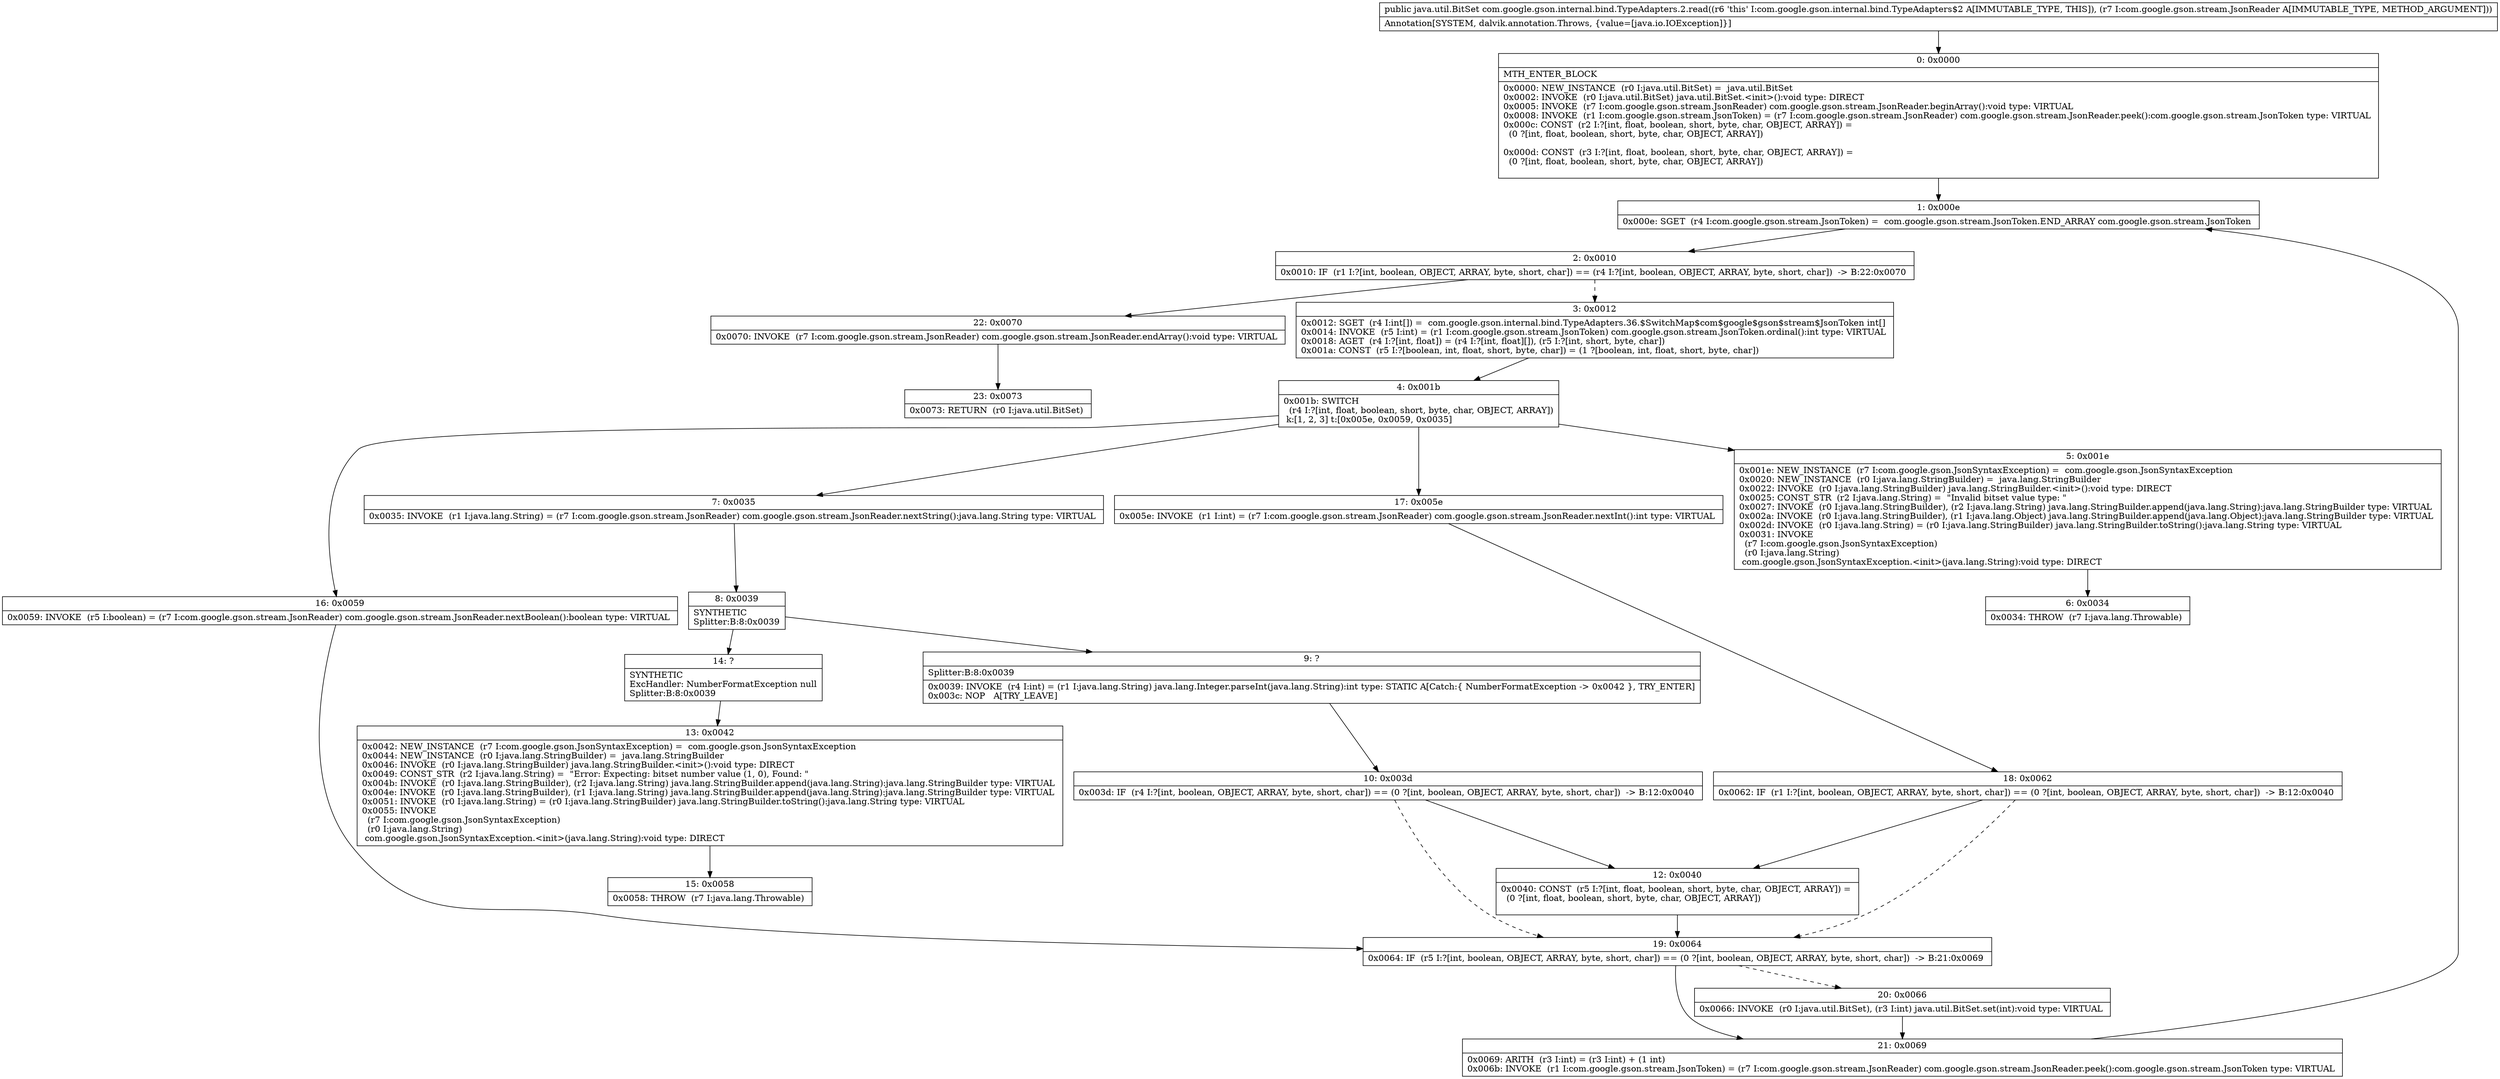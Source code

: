 digraph "CFG forcom.google.gson.internal.bind.TypeAdapters.2.read(Lcom\/google\/gson\/stream\/JsonReader;)Ljava\/util\/BitSet;" {
Node_0 [shape=record,label="{0\:\ 0x0000|MTH_ENTER_BLOCK\l|0x0000: NEW_INSTANCE  (r0 I:java.util.BitSet) =  java.util.BitSet \l0x0002: INVOKE  (r0 I:java.util.BitSet) java.util.BitSet.\<init\>():void type: DIRECT \l0x0005: INVOKE  (r7 I:com.google.gson.stream.JsonReader) com.google.gson.stream.JsonReader.beginArray():void type: VIRTUAL \l0x0008: INVOKE  (r1 I:com.google.gson.stream.JsonToken) = (r7 I:com.google.gson.stream.JsonReader) com.google.gson.stream.JsonReader.peek():com.google.gson.stream.JsonToken type: VIRTUAL \l0x000c: CONST  (r2 I:?[int, float, boolean, short, byte, char, OBJECT, ARRAY]) = \l  (0 ?[int, float, boolean, short, byte, char, OBJECT, ARRAY])\l \l0x000d: CONST  (r3 I:?[int, float, boolean, short, byte, char, OBJECT, ARRAY]) = \l  (0 ?[int, float, boolean, short, byte, char, OBJECT, ARRAY])\l \l}"];
Node_1 [shape=record,label="{1\:\ 0x000e|0x000e: SGET  (r4 I:com.google.gson.stream.JsonToken) =  com.google.gson.stream.JsonToken.END_ARRAY com.google.gson.stream.JsonToken \l}"];
Node_2 [shape=record,label="{2\:\ 0x0010|0x0010: IF  (r1 I:?[int, boolean, OBJECT, ARRAY, byte, short, char]) == (r4 I:?[int, boolean, OBJECT, ARRAY, byte, short, char])  \-\> B:22:0x0070 \l}"];
Node_3 [shape=record,label="{3\:\ 0x0012|0x0012: SGET  (r4 I:int[]) =  com.google.gson.internal.bind.TypeAdapters.36.$SwitchMap$com$google$gson$stream$JsonToken int[] \l0x0014: INVOKE  (r5 I:int) = (r1 I:com.google.gson.stream.JsonToken) com.google.gson.stream.JsonToken.ordinal():int type: VIRTUAL \l0x0018: AGET  (r4 I:?[int, float]) = (r4 I:?[int, float][]), (r5 I:?[int, short, byte, char]) \l0x001a: CONST  (r5 I:?[boolean, int, float, short, byte, char]) = (1 ?[boolean, int, float, short, byte, char]) \l}"];
Node_4 [shape=record,label="{4\:\ 0x001b|0x001b: SWITCH  \l  (r4 I:?[int, float, boolean, short, byte, char, OBJECT, ARRAY])\l k:[1, 2, 3] t:[0x005e, 0x0059, 0x0035] \l}"];
Node_5 [shape=record,label="{5\:\ 0x001e|0x001e: NEW_INSTANCE  (r7 I:com.google.gson.JsonSyntaxException) =  com.google.gson.JsonSyntaxException \l0x0020: NEW_INSTANCE  (r0 I:java.lang.StringBuilder) =  java.lang.StringBuilder \l0x0022: INVOKE  (r0 I:java.lang.StringBuilder) java.lang.StringBuilder.\<init\>():void type: DIRECT \l0x0025: CONST_STR  (r2 I:java.lang.String) =  \"Invalid bitset value type: \" \l0x0027: INVOKE  (r0 I:java.lang.StringBuilder), (r2 I:java.lang.String) java.lang.StringBuilder.append(java.lang.String):java.lang.StringBuilder type: VIRTUAL \l0x002a: INVOKE  (r0 I:java.lang.StringBuilder), (r1 I:java.lang.Object) java.lang.StringBuilder.append(java.lang.Object):java.lang.StringBuilder type: VIRTUAL \l0x002d: INVOKE  (r0 I:java.lang.String) = (r0 I:java.lang.StringBuilder) java.lang.StringBuilder.toString():java.lang.String type: VIRTUAL \l0x0031: INVOKE  \l  (r7 I:com.google.gson.JsonSyntaxException)\l  (r0 I:java.lang.String)\l com.google.gson.JsonSyntaxException.\<init\>(java.lang.String):void type: DIRECT \l}"];
Node_6 [shape=record,label="{6\:\ 0x0034|0x0034: THROW  (r7 I:java.lang.Throwable) \l}"];
Node_7 [shape=record,label="{7\:\ 0x0035|0x0035: INVOKE  (r1 I:java.lang.String) = (r7 I:com.google.gson.stream.JsonReader) com.google.gson.stream.JsonReader.nextString():java.lang.String type: VIRTUAL \l}"];
Node_8 [shape=record,label="{8\:\ 0x0039|SYNTHETIC\lSplitter:B:8:0x0039\l}"];
Node_9 [shape=record,label="{9\:\ ?|Splitter:B:8:0x0039\l|0x0039: INVOKE  (r4 I:int) = (r1 I:java.lang.String) java.lang.Integer.parseInt(java.lang.String):int type: STATIC A[Catch:\{ NumberFormatException \-\> 0x0042 \}, TRY_ENTER]\l0x003c: NOP   A[TRY_LEAVE]\l}"];
Node_10 [shape=record,label="{10\:\ 0x003d|0x003d: IF  (r4 I:?[int, boolean, OBJECT, ARRAY, byte, short, char]) == (0 ?[int, boolean, OBJECT, ARRAY, byte, short, char])  \-\> B:12:0x0040 \l}"];
Node_12 [shape=record,label="{12\:\ 0x0040|0x0040: CONST  (r5 I:?[int, float, boolean, short, byte, char, OBJECT, ARRAY]) = \l  (0 ?[int, float, boolean, short, byte, char, OBJECT, ARRAY])\l \l}"];
Node_13 [shape=record,label="{13\:\ 0x0042|0x0042: NEW_INSTANCE  (r7 I:com.google.gson.JsonSyntaxException) =  com.google.gson.JsonSyntaxException \l0x0044: NEW_INSTANCE  (r0 I:java.lang.StringBuilder) =  java.lang.StringBuilder \l0x0046: INVOKE  (r0 I:java.lang.StringBuilder) java.lang.StringBuilder.\<init\>():void type: DIRECT \l0x0049: CONST_STR  (r2 I:java.lang.String) =  \"Error: Expecting: bitset number value (1, 0), Found: \" \l0x004b: INVOKE  (r0 I:java.lang.StringBuilder), (r2 I:java.lang.String) java.lang.StringBuilder.append(java.lang.String):java.lang.StringBuilder type: VIRTUAL \l0x004e: INVOKE  (r0 I:java.lang.StringBuilder), (r1 I:java.lang.String) java.lang.StringBuilder.append(java.lang.String):java.lang.StringBuilder type: VIRTUAL \l0x0051: INVOKE  (r0 I:java.lang.String) = (r0 I:java.lang.StringBuilder) java.lang.StringBuilder.toString():java.lang.String type: VIRTUAL \l0x0055: INVOKE  \l  (r7 I:com.google.gson.JsonSyntaxException)\l  (r0 I:java.lang.String)\l com.google.gson.JsonSyntaxException.\<init\>(java.lang.String):void type: DIRECT \l}"];
Node_14 [shape=record,label="{14\:\ ?|SYNTHETIC\lExcHandler: NumberFormatException null\lSplitter:B:8:0x0039\l}"];
Node_15 [shape=record,label="{15\:\ 0x0058|0x0058: THROW  (r7 I:java.lang.Throwable) \l}"];
Node_16 [shape=record,label="{16\:\ 0x0059|0x0059: INVOKE  (r5 I:boolean) = (r7 I:com.google.gson.stream.JsonReader) com.google.gson.stream.JsonReader.nextBoolean():boolean type: VIRTUAL \l}"];
Node_17 [shape=record,label="{17\:\ 0x005e|0x005e: INVOKE  (r1 I:int) = (r7 I:com.google.gson.stream.JsonReader) com.google.gson.stream.JsonReader.nextInt():int type: VIRTUAL \l}"];
Node_18 [shape=record,label="{18\:\ 0x0062|0x0062: IF  (r1 I:?[int, boolean, OBJECT, ARRAY, byte, short, char]) == (0 ?[int, boolean, OBJECT, ARRAY, byte, short, char])  \-\> B:12:0x0040 \l}"];
Node_19 [shape=record,label="{19\:\ 0x0064|0x0064: IF  (r5 I:?[int, boolean, OBJECT, ARRAY, byte, short, char]) == (0 ?[int, boolean, OBJECT, ARRAY, byte, short, char])  \-\> B:21:0x0069 \l}"];
Node_20 [shape=record,label="{20\:\ 0x0066|0x0066: INVOKE  (r0 I:java.util.BitSet), (r3 I:int) java.util.BitSet.set(int):void type: VIRTUAL \l}"];
Node_21 [shape=record,label="{21\:\ 0x0069|0x0069: ARITH  (r3 I:int) = (r3 I:int) + (1 int) \l0x006b: INVOKE  (r1 I:com.google.gson.stream.JsonToken) = (r7 I:com.google.gson.stream.JsonReader) com.google.gson.stream.JsonReader.peek():com.google.gson.stream.JsonToken type: VIRTUAL \l}"];
Node_22 [shape=record,label="{22\:\ 0x0070|0x0070: INVOKE  (r7 I:com.google.gson.stream.JsonReader) com.google.gson.stream.JsonReader.endArray():void type: VIRTUAL \l}"];
Node_23 [shape=record,label="{23\:\ 0x0073|0x0073: RETURN  (r0 I:java.util.BitSet) \l}"];
MethodNode[shape=record,label="{public java.util.BitSet com.google.gson.internal.bind.TypeAdapters.2.read((r6 'this' I:com.google.gson.internal.bind.TypeAdapters$2 A[IMMUTABLE_TYPE, THIS]), (r7 I:com.google.gson.stream.JsonReader A[IMMUTABLE_TYPE, METHOD_ARGUMENT]))  | Annotation[SYSTEM, dalvik.annotation.Throws, \{value=[java.io.IOException]\}]\l}"];
MethodNode -> Node_0;
Node_0 -> Node_1;
Node_1 -> Node_2;
Node_2 -> Node_3[style=dashed];
Node_2 -> Node_22;
Node_3 -> Node_4;
Node_4 -> Node_5;
Node_4 -> Node_7;
Node_4 -> Node_16;
Node_4 -> Node_17;
Node_5 -> Node_6;
Node_7 -> Node_8;
Node_8 -> Node_9;
Node_8 -> Node_14;
Node_9 -> Node_10;
Node_10 -> Node_12;
Node_10 -> Node_19[style=dashed];
Node_12 -> Node_19;
Node_13 -> Node_15;
Node_14 -> Node_13;
Node_16 -> Node_19;
Node_17 -> Node_18;
Node_18 -> Node_12;
Node_18 -> Node_19[style=dashed];
Node_19 -> Node_20[style=dashed];
Node_19 -> Node_21;
Node_20 -> Node_21;
Node_21 -> Node_1;
Node_22 -> Node_23;
}

